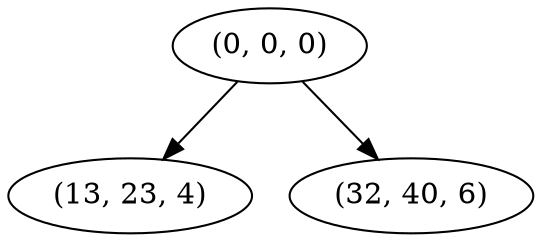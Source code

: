 digraph tree {
    "(0, 0, 0)";
    "(13, 23, 4)";
    "(32, 40, 6)";
    "(0, 0, 0)" -> "(13, 23, 4)";
    "(0, 0, 0)" -> "(32, 40, 6)";
}
